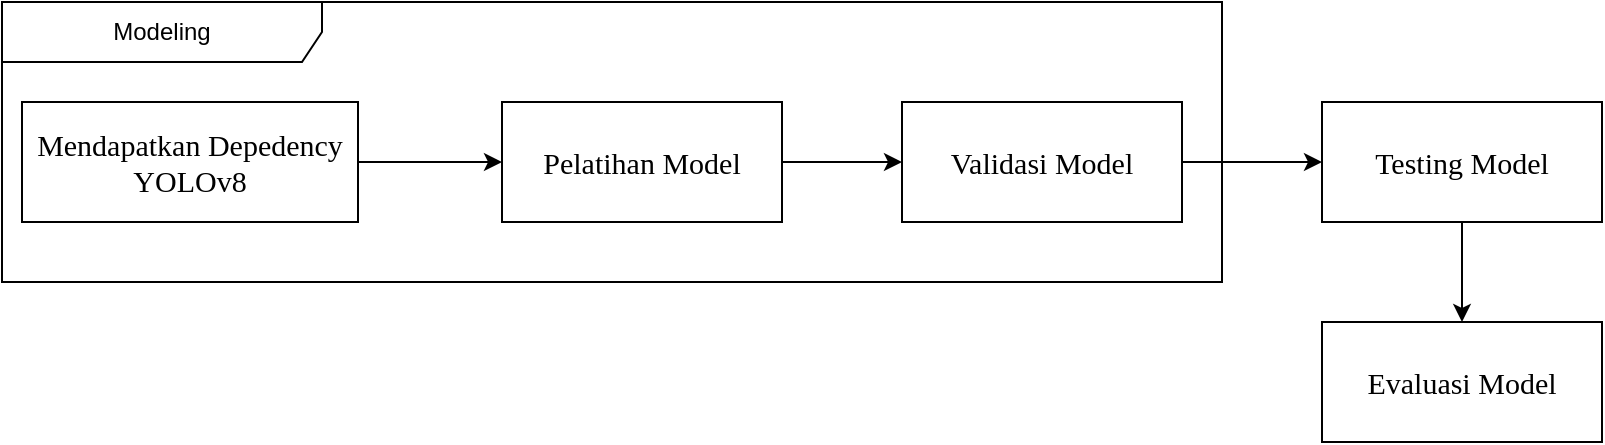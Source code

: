 <mxfile version="24.5.4" type="device">
  <diagram id="C5RBs43oDa-KdzZeNtuy" name="Page-1">
    <mxGraphModel dx="1033" dy="598" grid="1" gridSize="10" guides="1" tooltips="1" connect="1" arrows="1" fold="1" page="1" pageScale="1" pageWidth="827" pageHeight="1169" math="0" shadow="0">
      <root>
        <mxCell id="WIyWlLk6GJQsqaUBKTNV-0" />
        <mxCell id="WIyWlLk6GJQsqaUBKTNV-1" parent="WIyWlLk6GJQsqaUBKTNV-0" />
        <mxCell id="Pl-QBQM9p-f2ogkw5KEy-0" value="Modeling" style="shape=umlFrame;whiteSpace=wrap;html=1;pointerEvents=0;recursiveResize=0;container=1;collapsible=0;width=160;" vertex="1" parent="WIyWlLk6GJQsqaUBKTNV-1">
          <mxGeometry x="10" y="240" width="610" height="140" as="geometry" />
        </mxCell>
        <mxCell id="Pl-QBQM9p-f2ogkw5KEy-3" style="edgeStyle=orthogonalEdgeStyle;rounded=0;orthogonalLoop=1;jettySize=auto;html=1;entryX=0;entryY=0.5;entryDx=0;entryDy=0;" edge="1" parent="WIyWlLk6GJQsqaUBKTNV-1" source="Pl-QBQM9p-f2ogkw5KEy-1" target="Pl-QBQM9p-f2ogkw5KEy-2">
          <mxGeometry relative="1" as="geometry" />
        </mxCell>
        <mxCell id="Pl-QBQM9p-f2ogkw5KEy-1" value="&lt;font style=&quot;font-size: 15px;&quot; face=&quot;Times New Roman&quot;&gt;Mendapatkan Depedency YOLOv8&lt;/font&gt;" style="rounded=0;whiteSpace=wrap;html=1;" vertex="1" parent="WIyWlLk6GJQsqaUBKTNV-1">
          <mxGeometry x="20" y="290" width="168" height="60" as="geometry" />
        </mxCell>
        <mxCell id="Pl-QBQM9p-f2ogkw5KEy-5" style="edgeStyle=orthogonalEdgeStyle;rounded=0;orthogonalLoop=1;jettySize=auto;html=1;entryX=0;entryY=0.5;entryDx=0;entryDy=0;" edge="1" parent="WIyWlLk6GJQsqaUBKTNV-1" source="Pl-QBQM9p-f2ogkw5KEy-2" target="Pl-QBQM9p-f2ogkw5KEy-4">
          <mxGeometry relative="1" as="geometry" />
        </mxCell>
        <mxCell id="Pl-QBQM9p-f2ogkw5KEy-2" value="&lt;font style=&quot;font-size: 15px;&quot; face=&quot;Times New Roman&quot;&gt;Pelatihan Model&lt;/font&gt;" style="rounded=0;whiteSpace=wrap;html=1;" vertex="1" parent="WIyWlLk6GJQsqaUBKTNV-1">
          <mxGeometry x="260" y="290" width="140" height="60" as="geometry" />
        </mxCell>
        <mxCell id="Pl-QBQM9p-f2ogkw5KEy-8" style="edgeStyle=orthogonalEdgeStyle;rounded=0;orthogonalLoop=1;jettySize=auto;html=1;entryX=0;entryY=0.5;entryDx=0;entryDy=0;" edge="1" parent="WIyWlLk6GJQsqaUBKTNV-1" source="Pl-QBQM9p-f2ogkw5KEy-4" target="Pl-QBQM9p-f2ogkw5KEy-6">
          <mxGeometry relative="1" as="geometry" />
        </mxCell>
        <mxCell id="Pl-QBQM9p-f2ogkw5KEy-4" value="&lt;font style=&quot;font-size: 15px;&quot; face=&quot;Times New Roman&quot;&gt;Validasi Model&lt;/font&gt;" style="rounded=0;whiteSpace=wrap;html=1;" vertex="1" parent="WIyWlLk6GJQsqaUBKTNV-1">
          <mxGeometry x="460" y="290" width="140" height="60" as="geometry" />
        </mxCell>
        <mxCell id="Pl-QBQM9p-f2ogkw5KEy-9" style="edgeStyle=orthogonalEdgeStyle;rounded=0;orthogonalLoop=1;jettySize=auto;html=1;entryX=0.5;entryY=0;entryDx=0;entryDy=0;" edge="1" parent="WIyWlLk6GJQsqaUBKTNV-1" source="Pl-QBQM9p-f2ogkw5KEy-6" target="Pl-QBQM9p-f2ogkw5KEy-7">
          <mxGeometry relative="1" as="geometry" />
        </mxCell>
        <mxCell id="Pl-QBQM9p-f2ogkw5KEy-6" value="&lt;font style=&quot;font-size: 15px;&quot; face=&quot;Times New Roman&quot;&gt;Testing Model&lt;/font&gt;" style="rounded=0;whiteSpace=wrap;html=1;" vertex="1" parent="WIyWlLk6GJQsqaUBKTNV-1">
          <mxGeometry x="670" y="290" width="140" height="60" as="geometry" />
        </mxCell>
        <mxCell id="Pl-QBQM9p-f2ogkw5KEy-7" value="&lt;font style=&quot;font-size: 15px;&quot; face=&quot;Times New Roman&quot;&gt;Evaluasi Model&lt;/font&gt;" style="rounded=0;whiteSpace=wrap;html=1;" vertex="1" parent="WIyWlLk6GJQsqaUBKTNV-1">
          <mxGeometry x="670" y="400" width="140" height="60" as="geometry" />
        </mxCell>
      </root>
    </mxGraphModel>
  </diagram>
</mxfile>
